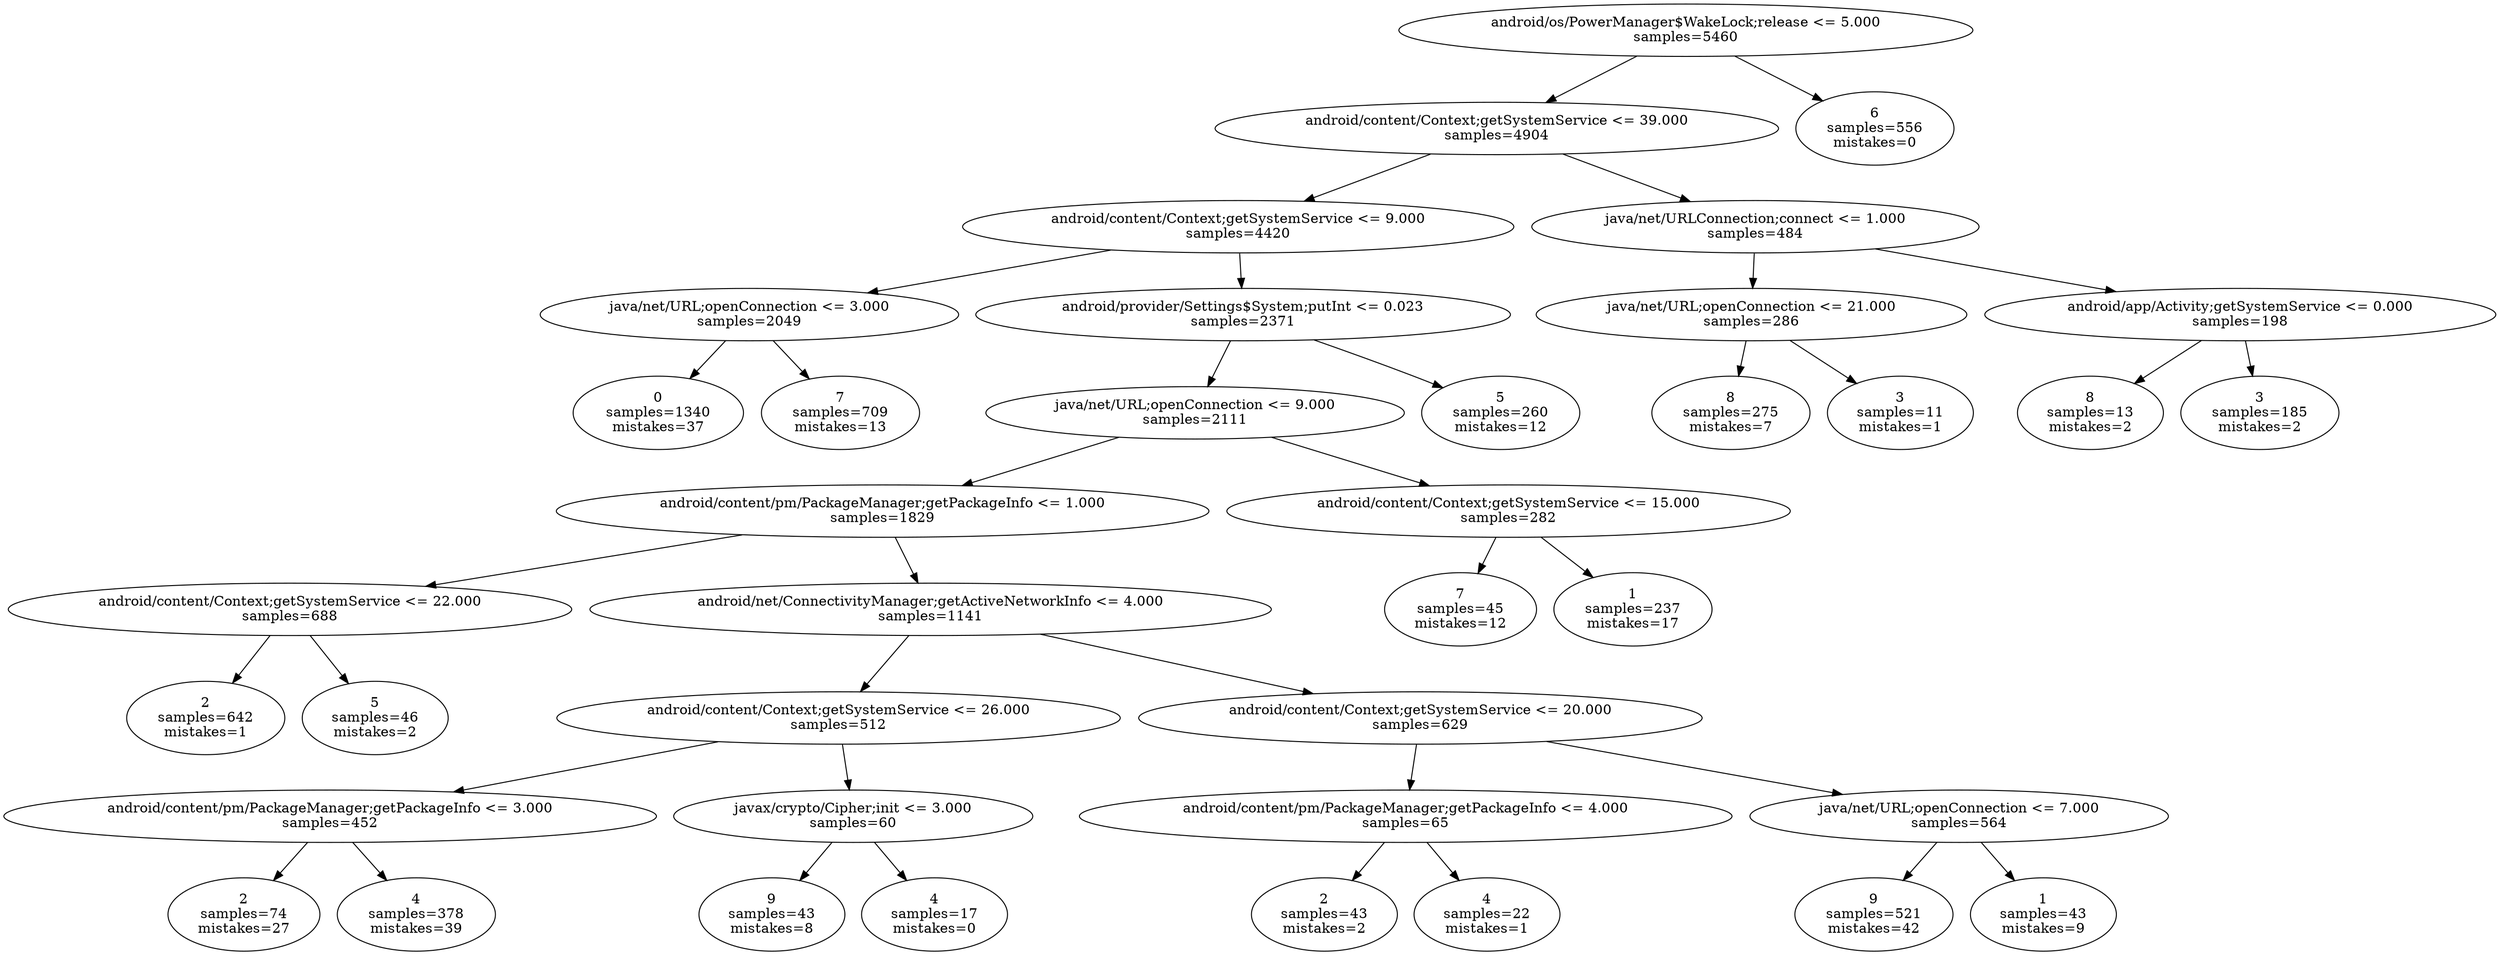 digraph ClusteringTree {
n_0 [label="android/os/PowerManager$WakeLock;release <= 5.000
samples=\5460"];
n_1 [label="android/content/Context;getSystemService <= 39.000
samples=\4904"];
n_2 [label="6
samples=\556
mistakes=\0"];
n_3 [label="android/content/Context;getSystemService <= 9.000
samples=\4420"];
n_4 [label="java/net/URLConnection;connect <= 1.000
samples=\484"];
n_5 [label="java/net/URL;openConnection <= 3.000
samples=\2049"];
n_6 [label="android/provider/Settings$System;putInt <= 0.023
samples=\2371"];
n_7 [label="java/net/URL;openConnection <= 21.000
samples=\286"];
n_8 [label="android/app/Activity;getSystemService <= 0.000
samples=\198"];
n_9 [label="0
samples=\1340
mistakes=\37"];
n_10 [label="7
samples=\709
mistakes=\13"];
n_11 [label="java/net/URL;openConnection <= 9.000
samples=\2111"];
n_12 [label="5
samples=\260
mistakes=\12"];
n_13 [label="8
samples=\275
mistakes=\7"];
n_14 [label="3
samples=\11
mistakes=\1"];
n_15 [label="8
samples=\13
mistakes=\2"];
n_16 [label="3
samples=\185
mistakes=\2"];
n_17 [label="android/content/pm/PackageManager;getPackageInfo <= 1.000
samples=\1829"];
n_18 [label="android/content/Context;getSystemService <= 15.000
samples=\282"];
n_19 [label="android/content/Context;getSystemService <= 22.000
samples=\688"];
n_20 [label="android/net/ConnectivityManager;getActiveNetworkInfo <= 4.000
samples=\1141"];
n_21 [label="7
samples=\45
mistakes=\12"];
n_22 [label="1
samples=\237
mistakes=\17"];
n_23 [label="2
samples=\642
mistakes=\1"];
n_24 [label="5
samples=\46
mistakes=\2"];
n_25 [label="android/content/Context;getSystemService <= 26.000
samples=\512"];
n_26 [label="android/content/Context;getSystemService <= 20.000
samples=\629"];
n_27 [label="android/content/pm/PackageManager;getPackageInfo <= 3.000
samples=\452"];
n_28 [label="javax/crypto/Cipher;init <= 3.000
samples=\60"];
n_29 [label="android/content/pm/PackageManager;getPackageInfo <= 4.000
samples=\65"];
n_30 [label="java/net/URL;openConnection <= 7.000
samples=\564"];
n_31 [label="2
samples=\74
mistakes=\27"];
n_32 [label="4
samples=\378
mistakes=\39"];
n_33 [label="9
samples=\43
mistakes=\8"];
n_34 [label="4
samples=\17
mistakes=\0"];
n_35 [label="2
samples=\43
mistakes=\2"];
n_36 [label="4
samples=\22
mistakes=\1"];
n_37 [label="9
samples=\521
mistakes=\42"];
n_38 [label="1
samples=\43
mistakes=\9"];
n_0 -> n_1;
n_0 -> n_2;
n_1 -> n_3;
n_1 -> n_4;
n_3 -> n_5;
n_3 -> n_6;
n_4 -> n_7;
n_4 -> n_8;
n_5 -> n_9;
n_5 -> n_10;
n_6 -> n_11;
n_6 -> n_12;
n_7 -> n_13;
n_7 -> n_14;
n_8 -> n_15;
n_8 -> n_16;
n_11 -> n_17;
n_11 -> n_18;
n_17 -> n_19;
n_17 -> n_20;
n_18 -> n_21;
n_18 -> n_22;
n_19 -> n_23;
n_19 -> n_24;
n_20 -> n_25;
n_20 -> n_26;
n_25 -> n_27;
n_25 -> n_28;
n_26 -> n_29;
n_26 -> n_30;
n_27 -> n_31;
n_27 -> n_32;
n_28 -> n_33;
n_28 -> n_34;
n_29 -> n_35;
n_29 -> n_36;
n_30 -> n_37;
n_30 -> n_38;
}
